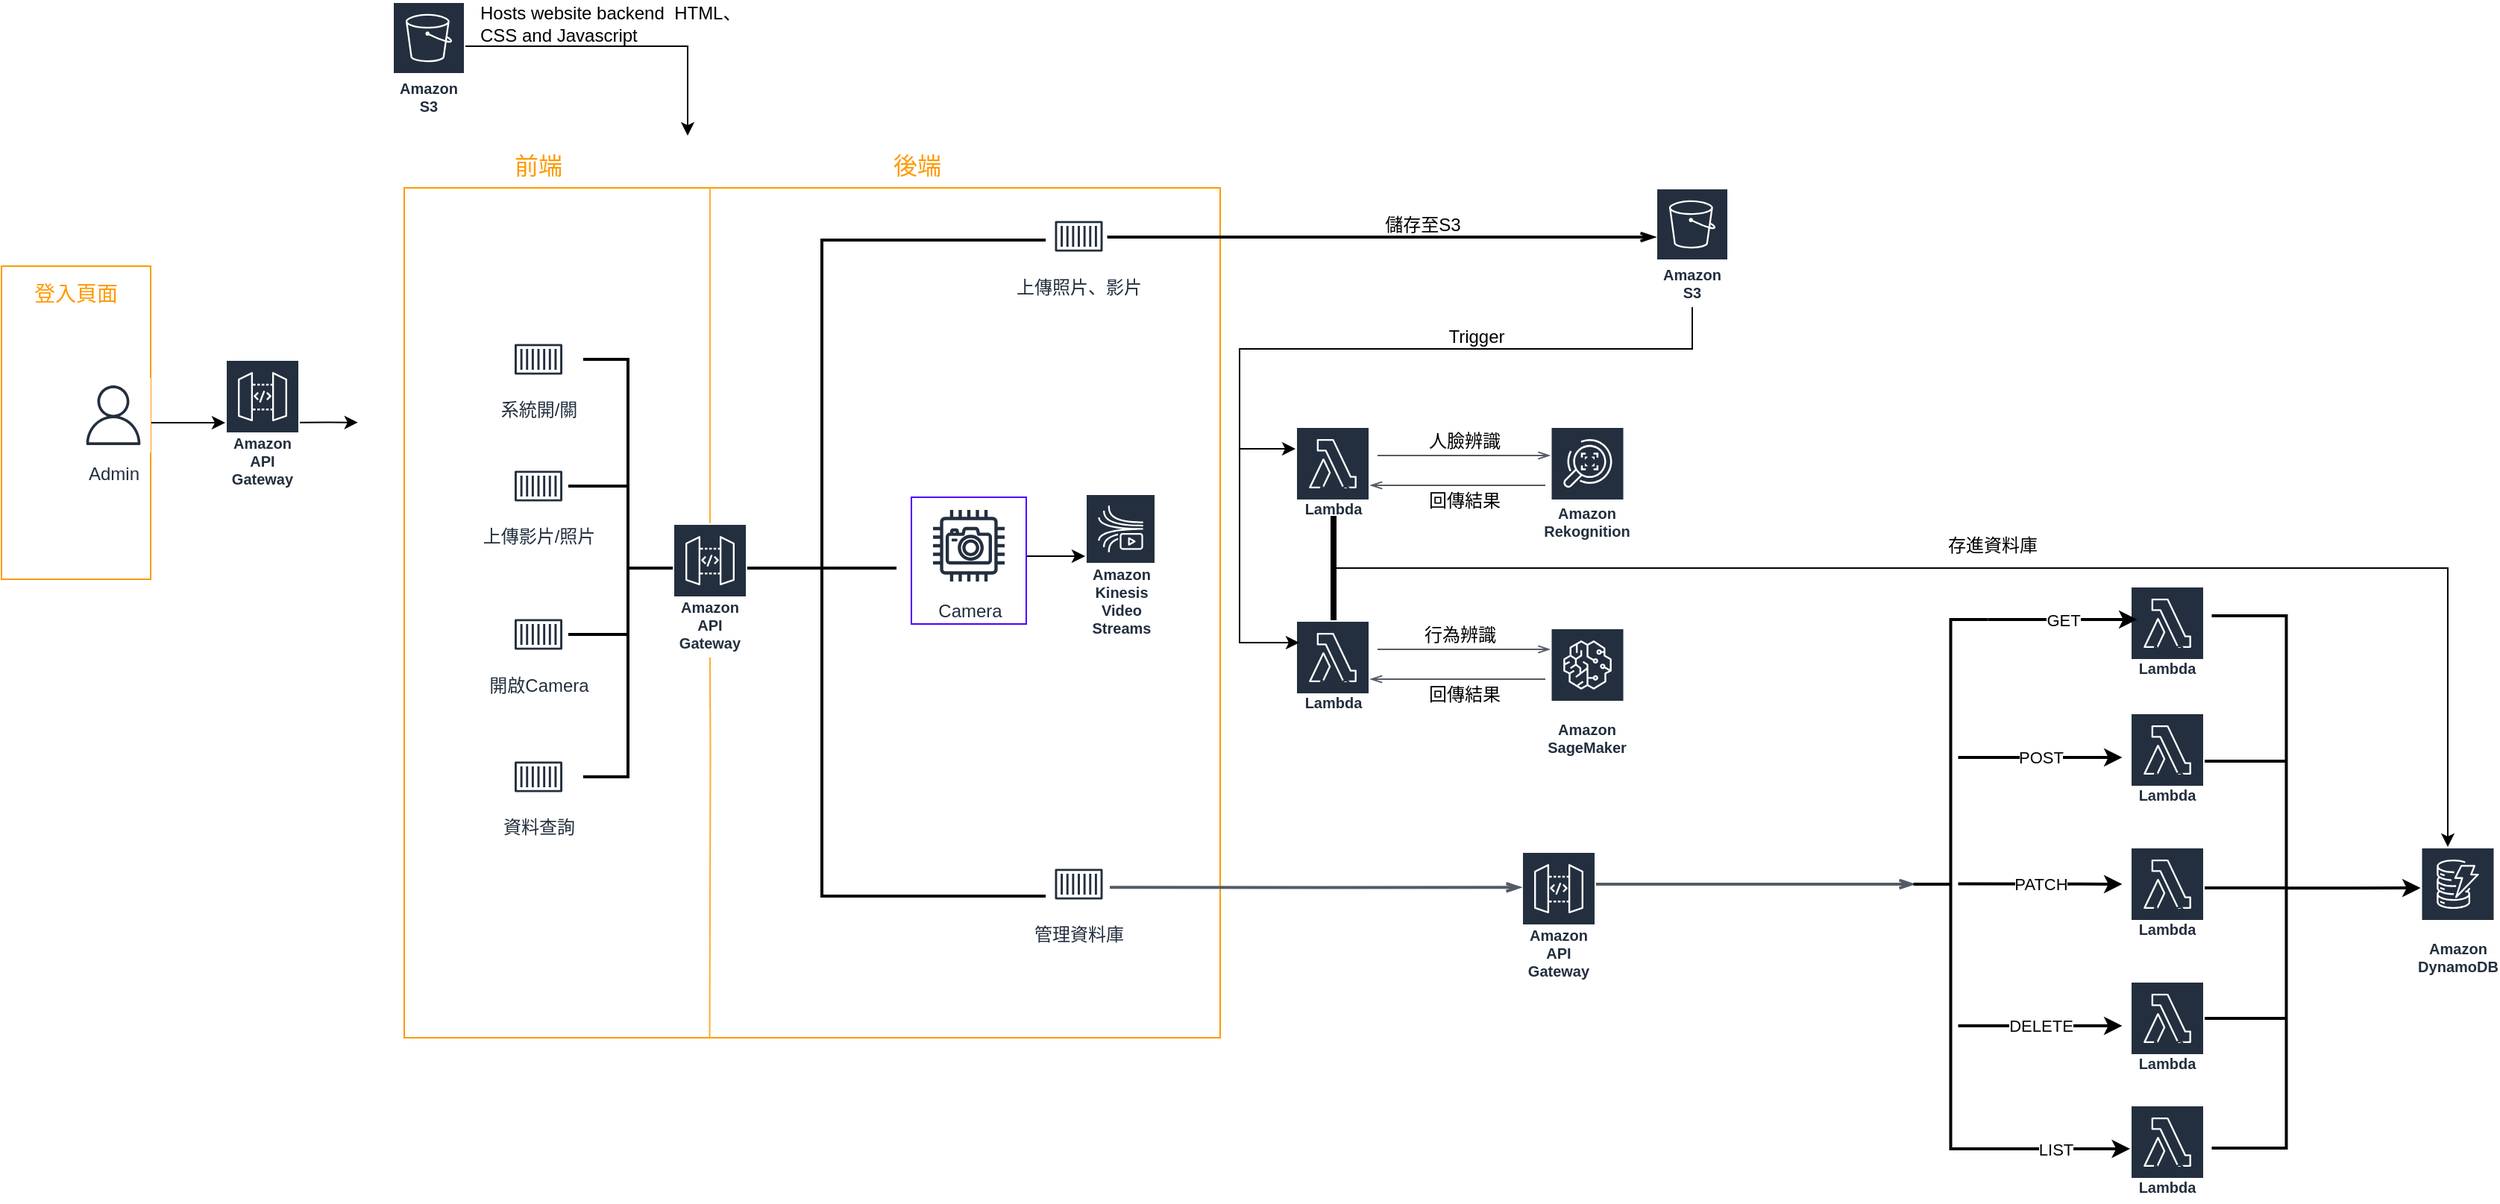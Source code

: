 <mxfile version="22.1.21" type="github">
  <diagram name="第 1 页" id="VFCjEm5W6MaqiMix1aKl">
    <mxGraphModel dx="1876" dy="578" grid="1" gridSize="10" guides="1" tooltips="1" connect="1" arrows="1" fold="1" page="1" pageScale="1" pageWidth="827" pageHeight="1169" math="0" shadow="0">
      <root>
        <mxCell id="0" />
        <mxCell id="1" parent="0" />
        <mxCell id="O1jKtoPmyAMp938oBS-_-8" value="" style="outlineConnect=0;gradientColor=none;html=1;whiteSpace=wrap;fontSize=12;fontStyle=0;strokeColor=#FF9900;fillColor=none;verticalAlign=top;align=center;fontColor=#FF9900;dashed=0;spacingTop=3;" parent="1" vertex="1">
          <mxGeometry x="-90" y="125" width="547" height="570" as="geometry" />
        </mxCell>
        <mxCell id="VvQtCBpBmSeENk6v5BYq-13" style="edgeStyle=orthogonalEdgeStyle;rounded=0;orthogonalLoop=1;jettySize=auto;html=1;" parent="1" source="O1jKtoPmyAMp938oBS-_-39" edge="1">
          <mxGeometry relative="1" as="geometry">
            <mxPoint x="-210" y="282.5" as="targetPoint" />
          </mxGeometry>
        </mxCell>
        <mxCell id="O1jKtoPmyAMp938oBS-_-39" value="&lt;font style=&quot;font-size: 14px;&quot;&gt;登入頁面&lt;/font&gt;" style="outlineConnect=0;gradientColor=none;html=1;whiteSpace=wrap;fontSize=12;fontStyle=0;strokeColor=#FF9900;fillColor=none;verticalAlign=top;align=center;fontColor=#FF9900;dashed=0;spacingTop=3;" parent="1" vertex="1">
          <mxGeometry x="-360" y="177.5" width="100" height="210" as="geometry" />
        </mxCell>
        <mxCell id="O1jKtoPmyAMp938oBS-_-2" value="Admin&lt;br&gt;" style="sketch=0;outlineConnect=0;fontColor=#232F3E;gradientColor=none;strokeColor=#232F3E;fillColor=#ffffff;dashed=0;verticalLabelPosition=bottom;verticalAlign=top;align=center;html=1;fontSize=12;fontStyle=0;aspect=fixed;shape=mxgraph.aws4.resourceIcon;resIcon=mxgraph.aws4.user;" parent="1" vertex="1">
          <mxGeometry x="-310" y="252.5" width="50" height="50" as="geometry" />
        </mxCell>
        <mxCell id="O1jKtoPmyAMp938oBS-_-15" value="管理資料庫" style="sketch=0;outlineConnect=0;fontColor=#232F3E;gradientColor=none;strokeColor=#232F3E;fillColor=#ffffff;dashed=0;verticalLabelPosition=bottom;verticalAlign=top;align=center;html=1;fontSize=12;fontStyle=0;aspect=fixed;shape=mxgraph.aws4.resourceIcon;resIcon=mxgraph.aws4.container_1;" parent="1" vertex="1">
          <mxGeometry x="342.25" y="572" width="40" height="40" as="geometry" />
        </mxCell>
        <mxCell id="O1jKtoPmyAMp938oBS-_-25" style="edgeStyle=orthogonalEdgeStyle;rounded=0;orthogonalLoop=1;jettySize=auto;html=1;exitX=0.5;exitY=1;exitDx=0;exitDy=0;" parent="1" edge="1">
          <mxGeometry relative="1" as="geometry">
            <mxPoint x="316.75" y="157.5" as="sourcePoint" />
            <mxPoint x="316.75" y="157.5" as="targetPoint" />
          </mxGeometry>
        </mxCell>
        <mxCell id="O1jKtoPmyAMp938oBS-_-31" value="Amazon DynamoDB" style="sketch=0;outlineConnect=0;fontColor=#232F3E;gradientColor=none;strokeColor=#ffffff;fillColor=#232F3E;dashed=0;verticalLabelPosition=middle;verticalAlign=bottom;align=center;html=1;whiteSpace=wrap;fontSize=10;fontStyle=1;spacing=3;shape=mxgraph.aws4.productIcon;prIcon=mxgraph.aws4.dynamodb;" parent="1" vertex="1">
          <mxGeometry x="1261.75" y="567" width="50" height="90" as="geometry" />
        </mxCell>
        <mxCell id="O1jKtoPmyAMp938oBS-_-37" value="Amazon S3" style="sketch=0;outlineConnect=0;fontColor=#232F3E;gradientColor=none;strokeColor=#ffffff;fillColor=#232F3E;dashed=0;verticalLabelPosition=middle;verticalAlign=bottom;align=center;html=1;whiteSpace=wrap;fontSize=10;fontStyle=1;spacing=3;shape=mxgraph.aws4.productIcon;prIcon=mxgraph.aws4.s3;" parent="1" vertex="1">
          <mxGeometry x="-98" width="49" height="80" as="geometry" />
        </mxCell>
        <mxCell id="O1jKtoPmyAMp938oBS-_-38" value="Hosts website backend&amp;nbsp; HTML、CSS and Javascript&amp;nbsp;&amp;nbsp;" style="text;html=1;strokeColor=none;fillColor=none;align=left;verticalAlign=middle;whiteSpace=wrap;rounded=0;" parent="1" vertex="1">
          <mxGeometry x="-41" width="201" height="30" as="geometry" />
        </mxCell>
        <mxCell id="O1jKtoPmyAMp938oBS-_-47" value="Amazon Rekognition" style="sketch=0;outlineConnect=0;fontColor=#232F3E;gradientColor=none;strokeColor=#ffffff;fillColor=#232F3E;dashed=0;verticalLabelPosition=middle;verticalAlign=bottom;align=center;html=1;whiteSpace=wrap;fontSize=10;fontStyle=1;spacing=3;shape=mxgraph.aws4.productIcon;prIcon=mxgraph.aws4.rekognition;" parent="1" vertex="1">
          <mxGeometry x="678.25" y="285" width="50" height="80" as="geometry" />
        </mxCell>
        <mxCell id="a6JBxLxwtquYG9cKJR-4-1" value="AWS Lambda" style="sketch=0;outlineConnect=0;fontColor=#232F3E;gradientColor=none;strokeColor=#ffffff;fillColor=#232F3E;dashed=0;verticalLabelPosition=middle;verticalAlign=bottom;align=center;html=1;whiteSpace=wrap;fontSize=10;fontStyle=1;spacing=3;shape=mxgraph.aws4.productIcon;prIcon=mxgraph.aws4.lambda;" parent="1" vertex="1">
          <mxGeometry x="1067" y="392" width="50" height="65" as="geometry" />
        </mxCell>
        <mxCell id="a6JBxLxwtquYG9cKJR-4-6" value="Amazon API Gateway" style="sketch=0;outlineConnect=0;fontColor=#232F3E;gradientColor=none;strokeColor=#ffffff;fillColor=#232F3E;dashed=0;verticalLabelPosition=middle;verticalAlign=bottom;align=center;html=1;whiteSpace=wrap;fontSize=10;fontStyle=1;spacing=3;shape=mxgraph.aws4.productIcon;prIcon=mxgraph.aws4.api_gateway;" parent="1" vertex="1">
          <mxGeometry x="659" y="570" width="50" height="90" as="geometry" />
        </mxCell>
        <mxCell id="a6JBxLxwtquYG9cKJR-4-8" value="" style="edgeStyle=orthogonalEdgeStyle;html=1;endArrow=openThin;elbow=vertical;startArrow=none;endFill=0;strokeColor=#545B64;rounded=0;strokeWidth=2;" parent="1" edge="1">
          <mxGeometry width="100" relative="1" as="geometry">
            <mxPoint x="383" y="594.16" as="sourcePoint" />
            <mxPoint x="659" y="594.16" as="targetPoint" />
            <Array as="points">
              <mxPoint x="520.75" y="594.16" />
              <mxPoint x="520.75" y="594.16" />
            </Array>
          </mxGeometry>
        </mxCell>
        <mxCell id="a6JBxLxwtquYG9cKJR-4-15" value="" style="edgeStyle=orthogonalEdgeStyle;html=1;endArrow=openThin;elbow=vertical;startArrow=none;endFill=0;strokeColor=#545B64;rounded=0;entryX=0;entryY=0.5;entryDx=0;entryDy=0;entryPerimeter=0;strokeWidth=2;" parent="1" source="a6JBxLxwtquYG9cKJR-4-6" edge="1">
          <mxGeometry width="100" relative="1" as="geometry">
            <mxPoint x="709" y="604.5" as="sourcePoint" />
            <mxPoint x="922.5" y="592" as="targetPoint" />
            <Array as="points">
              <mxPoint x="720" y="592" />
              <mxPoint x="720" y="592" />
            </Array>
          </mxGeometry>
        </mxCell>
        <mxCell id="a6JBxLxwtquYG9cKJR-4-18" style="edgeStyle=orthogonalEdgeStyle;rounded=0;orthogonalLoop=1;jettySize=auto;html=1;" parent="1" source="O1jKtoPmyAMp938oBS-_-37" edge="1">
          <mxGeometry relative="1" as="geometry">
            <mxPoint x="100" y="90" as="targetPoint" />
            <Array as="points">
              <mxPoint x="100" y="30" />
              <mxPoint x="100" y="90" />
            </Array>
          </mxGeometry>
        </mxCell>
        <mxCell id="pPQGrUG8o8pBh9T2TDlA-6" style="edgeStyle=orthogonalEdgeStyle;rounded=0;orthogonalLoop=1;jettySize=auto;html=1;" parent="1" source="a6JBxLxwtquYG9cKJR-4-19" target="pPQGrUG8o8pBh9T2TDlA-1" edge="1">
          <mxGeometry relative="1" as="geometry">
            <mxPoint x="470" y="320" as="targetPoint" />
            <Array as="points">
              <mxPoint x="773" y="233" />
              <mxPoint x="470" y="233" />
              <mxPoint x="470" y="300" />
            </Array>
          </mxGeometry>
        </mxCell>
        <mxCell id="a6JBxLxwtquYG9cKJR-4-19" value="Amazon S3" style="sketch=0;outlineConnect=0;fontColor=#232F3E;gradientColor=none;strokeColor=#ffffff;fillColor=#232F3E;dashed=0;verticalLabelPosition=middle;verticalAlign=bottom;align=center;html=1;whiteSpace=wrap;fontSize=10;fontStyle=1;spacing=3;shape=mxgraph.aws4.productIcon;prIcon=mxgraph.aws4.s3;" parent="1" vertex="1">
          <mxGeometry x="749" y="125" width="49" height="80" as="geometry" />
        </mxCell>
        <mxCell id="a6JBxLxwtquYG9cKJR-4-24" value="上傳照片、影片" style="sketch=0;outlineConnect=0;fontColor=#232F3E;gradientColor=none;strokeColor=#232F3E;fillColor=#ffffff;dashed=0;verticalLabelPosition=bottom;verticalAlign=top;align=center;html=1;fontSize=12;fontStyle=0;aspect=fixed;shape=mxgraph.aws4.resourceIcon;resIcon=mxgraph.aws4.container_1;" parent="1" vertex="1">
          <mxGeometry x="342.25" y="137.5" width="40" height="40" as="geometry" />
        </mxCell>
        <mxCell id="a6JBxLxwtquYG9cKJR-4-30" value="儲存至S3" style="text;html=1;strokeColor=none;fillColor=none;align=center;verticalAlign=middle;whiteSpace=wrap;rounded=0;" parent="1" vertex="1">
          <mxGeometry x="507.5" y="135" width="170" height="30" as="geometry" />
        </mxCell>
        <mxCell id="a6JBxLxwtquYG9cKJR-4-31" value="" style="edgeStyle=orthogonalEdgeStyle;html=1;endArrow=openThin;elbow=vertical;startArrow=none;endFill=0;strokeColor=#000000;rounded=0;strokeWidth=2;" parent="1" target="a6JBxLxwtquYG9cKJR-4-19" edge="1">
          <mxGeometry width="100" relative="1" as="geometry">
            <mxPoint x="382.25" y="157" as="sourcePoint" />
            <mxPoint x="498.25" y="157" as="targetPoint" />
            <Array as="points">
              <mxPoint x="382" y="158" />
            </Array>
          </mxGeometry>
        </mxCell>
        <mxCell id="pPQGrUG8o8pBh9T2TDlA-1" value="AWS Lambda" style="sketch=0;outlineConnect=0;fontColor=#232F3E;gradientColor=none;strokeColor=#ffffff;fillColor=#232F3E;dashed=0;verticalLabelPosition=middle;verticalAlign=bottom;align=center;html=1;whiteSpace=wrap;fontSize=10;fontStyle=1;spacing=3;shape=mxgraph.aws4.productIcon;prIcon=mxgraph.aws4.lambda;" parent="1" vertex="1">
          <mxGeometry x="507.5" y="285" width="50" height="65" as="geometry" />
        </mxCell>
        <mxCell id="pPQGrUG8o8pBh9T2TDlA-9" style="edgeStyle=orthogonalEdgeStyle;rounded=0;orthogonalLoop=1;jettySize=auto;html=1;" parent="1" source="VvQtCBpBmSeENk6v5BYq-33" target="O1jKtoPmyAMp938oBS-_-31" edge="1">
          <mxGeometry relative="1" as="geometry">
            <mxPoint x="1287" y="570" as="targetPoint" />
            <mxPoint x="538" y="380" as="sourcePoint" />
            <Array as="points">
              <mxPoint x="1280" y="380" />
            </Array>
          </mxGeometry>
        </mxCell>
        <mxCell id="pPQGrUG8o8pBh9T2TDlA-4" value="" style="edgeStyle=orthogonalEdgeStyle;html=1;endArrow=openThin;elbow=vertical;startArrow=none;endFill=0;strokeColor=#545B64;rounded=0;" parent="1" edge="1">
          <mxGeometry width="100" relative="1" as="geometry">
            <mxPoint x="562.5" y="304.5" as="sourcePoint" />
            <mxPoint x="678.25" y="304.5" as="targetPoint" />
          </mxGeometry>
        </mxCell>
        <mxCell id="pPQGrUG8o8pBh9T2TDlA-7" value="Trigger" style="text;html=1;strokeColor=none;fillColor=none;align=center;verticalAlign=middle;whiteSpace=wrap;rounded=0;" parent="1" vertex="1">
          <mxGeometry x="599" y="210" width="60" height="30" as="geometry" />
        </mxCell>
        <mxCell id="pPQGrUG8o8pBh9T2TDlA-8" value="人臉辨識" style="text;html=1;strokeColor=none;fillColor=none;align=center;verticalAlign=middle;whiteSpace=wrap;rounded=0;" parent="1" vertex="1">
          <mxGeometry x="591" y="280" width="60" height="30" as="geometry" />
        </mxCell>
        <mxCell id="pPQGrUG8o8pBh9T2TDlA-14" value="&lt;font color=&quot;#ff9900&quot; style=&quot;font-size: 16px;&quot;&gt;後端&lt;/font&gt;" style="text;html=1;strokeColor=none;fillColor=none;align=center;verticalAlign=middle;whiteSpace=wrap;rounded=0;fontSize=16;" parent="1" vertex="1">
          <mxGeometry x="139" y="95" width="230" height="30" as="geometry" />
        </mxCell>
        <mxCell id="pPQGrUG8o8pBh9T2TDlA-15" value="&lt;font color=&quot;#ff9900&quot; style=&quot;font-size: 16px;&quot;&gt;前端&lt;/font&gt;" style="text;html=1;strokeColor=none;fillColor=none;align=center;verticalAlign=middle;whiteSpace=wrap;rounded=0;fontSize=16;" parent="1" vertex="1">
          <mxGeometry x="-75.75" y="95" width="151.5" height="30" as="geometry" />
        </mxCell>
        <mxCell id="-sES5BDnEpW2IbtICMvI-5" style="edgeStyle=orthogonalEdgeStyle;rounded=0;orthogonalLoop=1;jettySize=auto;html=1;" edge="1" parent="1" source="pPQGrUG8o8pBh9T2TDlA-26" target="-sES5BDnEpW2IbtICMvI-1">
          <mxGeometry relative="1" as="geometry">
            <Array as="points">
              <mxPoint x="360" y="372" />
              <mxPoint x="360" y="372" />
            </Array>
          </mxGeometry>
        </mxCell>
        <mxCell id="pPQGrUG8o8pBh9T2TDlA-26" value="" style="outlineConnect=0;gradientColor=none;html=1;whiteSpace=wrap;fontSize=12;fontStyle=0;strokeColor=#4c00ff;fillColor=none;verticalAlign=top;align=center;fontColor=#0062ff;dashed=0;spacingTop=3;" parent="1" vertex="1">
          <mxGeometry x="250" y="332.5" width="77" height="85" as="geometry" />
        </mxCell>
        <mxCell id="Vm1vwxEjEGVl82Kh1ue6-2" value="" style="edgeStyle=orthogonalEdgeStyle;html=1;endArrow=none;elbow=vertical;startArrow=openThin;startFill=0;strokeColor=#545B64;rounded=0;" parent="1" edge="1">
          <mxGeometry width="100" relative="1" as="geometry">
            <mxPoint x="557.5" y="324.5" as="sourcePoint" />
            <mxPoint x="675" y="324.5" as="targetPoint" />
          </mxGeometry>
        </mxCell>
        <mxCell id="Vm1vwxEjEGVl82Kh1ue6-3" value="回傳結果" style="text;html=1;strokeColor=none;fillColor=none;align=center;verticalAlign=middle;whiteSpace=wrap;rounded=0;" parent="1" vertex="1">
          <mxGeometry x="570" y="320" width="102" height="30" as="geometry" />
        </mxCell>
        <mxCell id="Vm1vwxEjEGVl82Kh1ue6-5" value="存進資料庫" style="text;html=1;strokeColor=none;fillColor=none;align=center;verticalAlign=middle;whiteSpace=wrap;rounded=0;" parent="1" vertex="1">
          <mxGeometry x="930" y="350" width="90" height="30" as="geometry" />
        </mxCell>
        <mxCell id="Vm1vwxEjEGVl82Kh1ue6-13" value="資料查詢" style="sketch=0;outlineConnect=0;fontColor=#232F3E;gradientColor=none;strokeColor=#232F3E;fillColor=#ffffff;dashed=0;verticalLabelPosition=bottom;verticalAlign=top;align=center;html=1;fontSize=12;fontStyle=0;aspect=fixed;shape=mxgraph.aws4.resourceIcon;resIcon=mxgraph.aws4.container_1;" parent="1" vertex="1">
          <mxGeometry x="-20" y="500" width="40" height="40" as="geometry" />
        </mxCell>
        <mxCell id="8HAPZSc-oPPEdkhKKwZJ-7" value="AWS Lambda" style="sketch=0;outlineConnect=0;fontColor=#232F3E;gradientColor=none;strokeColor=#ffffff;fillColor=#232F3E;dashed=0;verticalLabelPosition=middle;verticalAlign=bottom;align=center;html=1;whiteSpace=wrap;fontSize=10;fontStyle=1;spacing=3;shape=mxgraph.aws4.productIcon;prIcon=mxgraph.aws4.lambda;" parent="1" vertex="1">
          <mxGeometry x="507.5" y="415" width="50" height="65" as="geometry" />
        </mxCell>
        <mxCell id="8HAPZSc-oPPEdkhKKwZJ-8" value="" style="edgeStyle=orthogonalEdgeStyle;html=1;endArrow=openThin;elbow=vertical;startArrow=none;endFill=0;strokeColor=#545B64;rounded=0;" parent="1" edge="1">
          <mxGeometry width="100" relative="1" as="geometry">
            <mxPoint x="562.5" y="434.5" as="sourcePoint" />
            <mxPoint x="678.25" y="434.5" as="targetPoint" />
          </mxGeometry>
        </mxCell>
        <mxCell id="8HAPZSc-oPPEdkhKKwZJ-11" value="" style="edgeStyle=orthogonalEdgeStyle;html=1;endArrow=none;elbow=vertical;startArrow=openThin;startFill=0;strokeColor=#545B64;rounded=0;" parent="1" edge="1">
          <mxGeometry width="100" relative="1" as="geometry">
            <mxPoint x="557.5" y="454.5" as="sourcePoint" />
            <mxPoint x="675" y="454.5" as="targetPoint" />
          </mxGeometry>
        </mxCell>
        <mxCell id="8HAPZSc-oPPEdkhKKwZJ-12" value="回傳結果" style="text;html=1;strokeColor=none;fillColor=none;align=center;verticalAlign=middle;whiteSpace=wrap;rounded=0;" parent="1" vertex="1">
          <mxGeometry x="570" y="450" width="102" height="30" as="geometry" />
        </mxCell>
        <mxCell id="8HAPZSc-oPPEdkhKKwZJ-14" value="行為辨識" style="text;html=1;strokeColor=none;fillColor=none;align=center;verticalAlign=middle;whiteSpace=wrap;rounded=0;" parent="1" vertex="1">
          <mxGeometry x="587.5" y="410" width="60" height="30" as="geometry" />
        </mxCell>
        <mxCell id="8HAPZSc-oPPEdkhKKwZJ-21" value="" style="strokeWidth=2;html=1;shape=mxgraph.flowchart.annotation_2;align=left;labelPosition=right;pointerEvents=1;" parent="1" vertex="1">
          <mxGeometry x="140" y="160" width="100" height="440" as="geometry" />
        </mxCell>
        <mxCell id="8HAPZSc-oPPEdkhKKwZJ-33" value="" style="strokeWidth=2;html=1;shape=mxgraph.flowchart.annotation_2;align=left;labelPosition=right;pointerEvents=1;" parent="1" vertex="1">
          <mxGeometry x="921.75" y="414.5" width="50" height="355" as="geometry" />
        </mxCell>
        <mxCell id="8HAPZSc-oPPEdkhKKwZJ-35" value="AWS Lambda" style="sketch=0;outlineConnect=0;fontColor=#232F3E;gradientColor=none;strokeColor=#ffffff;fillColor=#232F3E;dashed=0;verticalLabelPosition=middle;verticalAlign=bottom;align=center;html=1;whiteSpace=wrap;fontSize=10;fontStyle=1;spacing=3;shape=mxgraph.aws4.productIcon;prIcon=mxgraph.aws4.lambda;" parent="1" vertex="1">
          <mxGeometry x="1067" y="477" width="50" height="65" as="geometry" />
        </mxCell>
        <mxCell id="8HAPZSc-oPPEdkhKKwZJ-36" value="AWS Lambda" style="sketch=0;outlineConnect=0;fontColor=#232F3E;gradientColor=none;strokeColor=#ffffff;fillColor=#232F3E;dashed=0;verticalLabelPosition=middle;verticalAlign=bottom;align=center;html=1;whiteSpace=wrap;fontSize=10;fontStyle=1;spacing=3;shape=mxgraph.aws4.productIcon;prIcon=mxgraph.aws4.lambda;" parent="1" vertex="1">
          <mxGeometry x="1067" y="567" width="50" height="65" as="geometry" />
        </mxCell>
        <mxCell id="8HAPZSc-oPPEdkhKKwZJ-37" value="AWS Lambda" style="sketch=0;outlineConnect=0;fontColor=#232F3E;gradientColor=none;strokeColor=#ffffff;fillColor=#232F3E;dashed=0;verticalLabelPosition=middle;verticalAlign=bottom;align=center;html=1;whiteSpace=wrap;fontSize=10;fontStyle=1;spacing=3;shape=mxgraph.aws4.productIcon;prIcon=mxgraph.aws4.lambda;" parent="1" vertex="1">
          <mxGeometry x="1067" y="657" width="50" height="65" as="geometry" />
        </mxCell>
        <mxCell id="8HAPZSc-oPPEdkhKKwZJ-38" value="AWS Lambda" style="sketch=0;outlineConnect=0;fontColor=#232F3E;gradientColor=none;strokeColor=#ffffff;fillColor=#232F3E;dashed=0;verticalLabelPosition=middle;verticalAlign=bottom;align=center;html=1;whiteSpace=wrap;fontSize=10;fontStyle=1;spacing=3;shape=mxgraph.aws4.productIcon;prIcon=mxgraph.aws4.lambda;" parent="1" vertex="1">
          <mxGeometry x="1067" y="740" width="50" height="65" as="geometry" />
        </mxCell>
        <mxCell id="8HAPZSc-oPPEdkhKKwZJ-46" value="" style="endArrow=classic;html=1;rounded=0;strokeWidth=2;" parent="1" edge="1">
          <mxGeometry relative="1" as="geometry">
            <mxPoint x="971.75" y="414.5" as="sourcePoint" />
            <mxPoint x="1071.75" y="414.5" as="targetPoint" />
          </mxGeometry>
        </mxCell>
        <mxCell id="8HAPZSc-oPPEdkhKKwZJ-47" value="GET" style="edgeLabel;resizable=0;html=1;align=center;verticalAlign=middle;" parent="8HAPZSc-oPPEdkhKKwZJ-46" connectable="0" vertex="1">
          <mxGeometry relative="1" as="geometry" />
        </mxCell>
        <mxCell id="8HAPZSc-oPPEdkhKKwZJ-48" value="" style="endArrow=classic;html=1;rounded=0;strokeWidth=2;" parent="1" edge="1">
          <mxGeometry relative="1" as="geometry">
            <mxPoint x="951.75" y="507" as="sourcePoint" />
            <mxPoint x="1061.75" y="507" as="targetPoint" />
          </mxGeometry>
        </mxCell>
        <mxCell id="8HAPZSc-oPPEdkhKKwZJ-49" value="POST" style="edgeLabel;resizable=0;html=1;align=center;verticalAlign=middle;" parent="8HAPZSc-oPPEdkhKKwZJ-48" connectable="0" vertex="1">
          <mxGeometry relative="1" as="geometry" />
        </mxCell>
        <mxCell id="8HAPZSc-oPPEdkhKKwZJ-50" value="" style="endArrow=classic;html=1;rounded=0;strokeWidth=2;" parent="1" edge="1">
          <mxGeometry relative="1" as="geometry">
            <mxPoint x="951.75" y="591.71" as="sourcePoint" />
            <mxPoint x="1061.75" y="592" as="targetPoint" />
          </mxGeometry>
        </mxCell>
        <mxCell id="8HAPZSc-oPPEdkhKKwZJ-51" value="PATCH" style="edgeLabel;resizable=0;html=1;align=center;verticalAlign=middle;" parent="8HAPZSc-oPPEdkhKKwZJ-50" connectable="0" vertex="1">
          <mxGeometry relative="1" as="geometry" />
        </mxCell>
        <mxCell id="8HAPZSc-oPPEdkhKKwZJ-52" value="" style="endArrow=classic;html=1;rounded=0;strokeWidth=2;" parent="1" edge="1">
          <mxGeometry relative="1" as="geometry">
            <mxPoint x="951.75" y="687" as="sourcePoint" />
            <mxPoint x="1061.75" y="687" as="targetPoint" />
          </mxGeometry>
        </mxCell>
        <mxCell id="8HAPZSc-oPPEdkhKKwZJ-53" value="DELETE" style="edgeLabel;resizable=0;html=1;align=center;verticalAlign=middle;" parent="8HAPZSc-oPPEdkhKKwZJ-52" connectable="0" vertex="1">
          <mxGeometry relative="1" as="geometry" />
        </mxCell>
        <mxCell id="8HAPZSc-oPPEdkhKKwZJ-54" value="" style="endArrow=classic;html=1;rounded=0;strokeWidth=2;" parent="1" edge="1">
          <mxGeometry relative="1" as="geometry">
            <mxPoint x="967" y="769.5" as="sourcePoint" />
            <mxPoint x="1067" y="769.5" as="targetPoint" />
          </mxGeometry>
        </mxCell>
        <mxCell id="8HAPZSc-oPPEdkhKKwZJ-55" value="LIST" style="edgeLabel;resizable=0;html=1;align=center;verticalAlign=middle;" parent="8HAPZSc-oPPEdkhKKwZJ-54" connectable="0" vertex="1">
          <mxGeometry relative="1" as="geometry" />
        </mxCell>
        <mxCell id="8HAPZSc-oPPEdkhKKwZJ-57" style="edgeStyle=orthogonalEdgeStyle;rounded=0;orthogonalLoop=1;jettySize=auto;html=1;entryX=0;entryY=0.306;entryDx=0;entryDy=0;entryPerimeter=0;exitX=1.003;exitY=0.512;exitDx=0;exitDy=0;exitPerimeter=0;strokeWidth=2;" parent="1" source="VvQtCBpBmSeENk6v5BYq-16" target="O1jKtoPmyAMp938oBS-_-31" edge="1">
          <mxGeometry relative="1" as="geometry">
            <mxPoint x="1261.75" y="607.5" as="targetPoint" />
            <Array as="points" />
          </mxGeometry>
        </mxCell>
        <mxCell id="8HAPZSc-oPPEdkhKKwZJ-56" value="" style="strokeWidth=2;html=1;shape=mxgraph.flowchart.annotation_1;align=left;pointerEvents=1;rotation=-180;" parent="1" vertex="1">
          <mxGeometry x="1121.75" y="412" width="50" height="357" as="geometry" />
        </mxCell>
        <mxCell id="VvQtCBpBmSeENk6v5BYq-1" value="Amazon SageMaker" style="sketch=0;outlineConnect=0;fontColor=#232F3E;gradientColor=none;strokeColor=#ffffff;fillColor=#232F3E;dashed=0;verticalLabelPosition=middle;verticalAlign=bottom;align=center;html=1;whiteSpace=wrap;fontSize=10;fontStyle=1;spacing=3;shape=mxgraph.aws4.productIcon;prIcon=mxgraph.aws4.sagemaker;" parent="1" vertex="1">
          <mxGeometry x="678.25" y="420" width="50" height="90" as="geometry" />
        </mxCell>
        <mxCell id="Vm1vwxEjEGVl82Kh1ue6-8" value="Camera" style="sketch=0;outlineConnect=0;fontColor=#232F3E;gradientColor=none;strokeColor=#232F3E;fillColor=#ffffff;dashed=0;verticalLabelPosition=bottom;verticalAlign=top;align=center;html=1;fontSize=12;fontStyle=0;aspect=fixed;shape=mxgraph.aws4.resourceIcon;resIcon=mxgraph.aws4.camera;" parent="1" vertex="1">
          <mxGeometry x="258.5" y="335" width="60" height="60" as="geometry" />
        </mxCell>
        <mxCell id="VvQtCBpBmSeENk6v5BYq-14" value="系統開/關" style="sketch=0;outlineConnect=0;fontColor=#232F3E;gradientColor=none;strokeColor=#232F3E;fillColor=#ffffff;dashed=0;verticalLabelPosition=bottom;verticalAlign=top;align=center;html=1;fontSize=12;fontStyle=0;aspect=fixed;shape=mxgraph.aws4.resourceIcon;resIcon=mxgraph.aws4.container_1;" parent="1" vertex="1">
          <mxGeometry x="-20" y="220" width="40" height="40" as="geometry" />
        </mxCell>
        <mxCell id="VvQtCBpBmSeENk6v5BYq-15" value="" style="line;strokeWidth=2;rotatable=0;dashed=0;labelPosition=right;align=left;verticalAlign=middle;spacingTop=0;spacingLeft=6;points=[];portConstraint=eastwest;" parent="1" vertex="1">
          <mxGeometry x="1117" y="504.5" width="54.75" height="10" as="geometry" />
        </mxCell>
        <mxCell id="VvQtCBpBmSeENk6v5BYq-16" value="" style="line;strokeWidth=2;rotatable=0;dashed=0;labelPosition=right;align=left;verticalAlign=middle;spacingTop=0;spacingLeft=6;points=[];portConstraint=eastwest;" parent="1" vertex="1">
          <mxGeometry x="1117" y="589.5" width="54.75" height="10" as="geometry" />
        </mxCell>
        <mxCell id="VvQtCBpBmSeENk6v5BYq-17" value="" style="line;strokeWidth=2;rotatable=0;dashed=0;labelPosition=right;align=left;verticalAlign=middle;spacingTop=0;spacingLeft=6;points=[];portConstraint=eastwest;" parent="1" vertex="1">
          <mxGeometry x="1117" y="677" width="54.75" height="10" as="geometry" />
        </mxCell>
        <mxCell id="VvQtCBpBmSeENk6v5BYq-22" value="" style="endArrow=none;html=1;rounded=0;strokeColor=#fead32;" parent="1" source="8HAPZSc-oPPEdkhKKwZJ-15" edge="1">
          <mxGeometry width="50" height="50" relative="1" as="geometry">
            <mxPoint x="111" y="690" as="sourcePoint" />
            <mxPoint x="115" y="125" as="targetPoint" />
            <Array as="points" />
          </mxGeometry>
        </mxCell>
        <mxCell id="VvQtCBpBmSeENk6v5BYq-24" value="" style="strokeWidth=2;html=1;shape=mxgraph.flowchart.annotation_2;align=left;labelPosition=right;pointerEvents=1;rotation=-180;" parent="1" vertex="1">
          <mxGeometry x="30" y="240" width="60" height="280" as="geometry" />
        </mxCell>
        <mxCell id="VvQtCBpBmSeENk6v5BYq-28" style="edgeStyle=orthogonalEdgeStyle;rounded=0;orthogonalLoop=1;jettySize=auto;html=1;entryX=-0.002;entryY=0.326;entryDx=0;entryDy=0;entryPerimeter=0;" parent="1" edge="1">
          <mxGeometry relative="1" as="geometry">
            <mxPoint x="-160" y="282.33" as="sourcePoint" />
            <mxPoint x="-121.094" y="282.35" as="targetPoint" />
            <Array as="points">
              <mxPoint x="-140" y="282.53" />
            </Array>
          </mxGeometry>
        </mxCell>
        <mxCell id="8HAPZSc-oPPEdkhKKwZJ-27" value="Amazon API Gateway" style="sketch=0;outlineConnect=0;fontColor=#232F3E;gradientColor=none;strokeColor=#ffffff;fillColor=#232F3E;dashed=0;verticalLabelPosition=middle;verticalAlign=bottom;align=center;html=1;whiteSpace=wrap;fontSize=10;fontStyle=1;spacing=3;shape=mxgraph.aws4.productIcon;prIcon=mxgraph.aws4.api_gateway;" parent="1" vertex="1">
          <mxGeometry x="-210" y="240" width="50" height="90" as="geometry" />
        </mxCell>
        <mxCell id="VvQtCBpBmSeENk6v5BYq-30" value="" style="endArrow=classic;html=1;rounded=0;" parent="1" edge="1">
          <mxGeometry width="50" height="50" relative="1" as="geometry">
            <mxPoint x="470" y="290" as="sourcePoint" />
            <mxPoint x="510" y="430" as="targetPoint" />
            <Array as="points">
              <mxPoint x="470" y="430" />
              <mxPoint x="490" y="430" />
            </Array>
          </mxGeometry>
        </mxCell>
        <mxCell id="VvQtCBpBmSeENk6v5BYq-33" value="" style="line;strokeWidth=4;direction=south;html=1;perimeter=backbonePerimeter;points=[];outlineConnect=0;" parent="1" vertex="1">
          <mxGeometry x="528" y="345" width="10" height="70" as="geometry" />
        </mxCell>
        <mxCell id="VvQtCBpBmSeENk6v5BYq-34" value="" style="endArrow=none;html=1;rounded=0;strokeColor=#fead32;" parent="1" edge="1">
          <mxGeometry width="50" height="50" relative="1" as="geometry">
            <mxPoint x="114.75" y="695" as="sourcePoint" />
            <mxPoint x="115.05" y="475" as="targetPoint" />
            <Array as="points">
              <mxPoint x="115.25" y="505" />
              <mxPoint x="115" y="440" />
            </Array>
          </mxGeometry>
        </mxCell>
        <mxCell id="8HAPZSc-oPPEdkhKKwZJ-15" value="Amazon API Gateway" style="sketch=0;outlineConnect=0;fontColor=#232F3E;gradientColor=none;strokeColor=#ffffff;fillColor=#232F3E;dashed=0;verticalLabelPosition=middle;verticalAlign=bottom;align=center;html=1;whiteSpace=wrap;fontSize=10;fontStyle=1;spacing=3;shape=mxgraph.aws4.productIcon;prIcon=mxgraph.aws4.api_gateway;" parent="1" vertex="1">
          <mxGeometry x="90" y="350" width="50" height="90" as="geometry" />
        </mxCell>
        <mxCell id="-sES5BDnEpW2IbtICMvI-1" value="Amazon Kinesis Video Streams" style="sketch=0;outlineConnect=0;fontColor=#232F3E;gradientColor=none;strokeColor=#ffffff;fillColor=#232F3E;dashed=0;verticalLabelPosition=middle;verticalAlign=bottom;align=center;html=1;whiteSpace=wrap;fontSize=10;fontStyle=1;spacing=3;shape=mxgraph.aws4.productIcon;prIcon=mxgraph.aws4.kinesis_video_streams;" vertex="1" parent="1">
          <mxGeometry x="366.5" y="330" width="47.5" height="100" as="geometry" />
        </mxCell>
        <mxCell id="-sES5BDnEpW2IbtICMvI-7" value="上傳影片/照片" style="sketch=0;outlineConnect=0;fontColor=#232F3E;gradientColor=none;strokeColor=#232F3E;fillColor=#ffffff;dashed=0;verticalLabelPosition=bottom;verticalAlign=top;align=center;html=1;fontSize=12;fontStyle=0;aspect=fixed;shape=mxgraph.aws4.resourceIcon;resIcon=mxgraph.aws4.container_1;" vertex="1" parent="1">
          <mxGeometry x="-20" y="305" width="40" height="40" as="geometry" />
        </mxCell>
        <mxCell id="-sES5BDnEpW2IbtICMvI-9" value="開啟Camera" style="sketch=0;outlineConnect=0;fontColor=#232F3E;gradientColor=none;strokeColor=#232F3E;fillColor=#ffffff;dashed=0;verticalLabelPosition=bottom;verticalAlign=top;align=center;html=1;fontSize=12;fontStyle=0;aspect=fixed;shape=mxgraph.aws4.resourceIcon;resIcon=mxgraph.aws4.container_1;" vertex="1" parent="1">
          <mxGeometry x="-20" y="404.5" width="40" height="40" as="geometry" />
        </mxCell>
        <mxCell id="-sES5BDnEpW2IbtICMvI-11" value="" style="line;strokeWidth=2;fillColor=none;align=left;verticalAlign=middle;spacingTop=-1;spacingLeft=3;spacingRight=3;rotatable=0;labelPosition=right;points=[];portConstraint=eastwest;strokeColor=inherit;" vertex="1" parent="1">
          <mxGeometry x="20" y="321" width="40" height="8" as="geometry" />
        </mxCell>
        <mxCell id="-sES5BDnEpW2IbtICMvI-12" value="" style="line;strokeWidth=2;fillColor=none;align=left;verticalAlign=middle;spacingTop=-1;spacingLeft=3;spacingRight=3;rotatable=0;labelPosition=right;points=[];portConstraint=eastwest;strokeColor=inherit;" vertex="1" parent="1">
          <mxGeometry x="20" y="420.5" width="40" height="8" as="geometry" />
        </mxCell>
        <mxCell id="-sES5BDnEpW2IbtICMvI-13" value="" style="line;strokeWidth=2;fillColor=none;align=left;verticalAlign=middle;spacingTop=-1;spacingLeft=3;spacingRight=3;rotatable=0;labelPosition=right;points=[];portConstraint=eastwest;strokeColor=inherit;" vertex="1" parent="1">
          <mxGeometry x="190" y="376" width="50" height="8" as="geometry" />
        </mxCell>
        <mxCell id="-sES5BDnEpW2IbtICMvI-15" value="" style="line;strokeWidth=2;fillColor=none;align=left;verticalAlign=middle;spacingTop=-1;spacingLeft=3;spacingRight=3;rotatable=0;labelPosition=right;points=[];portConstraint=eastwest;strokeColor=inherit;" vertex="1" parent="1">
          <mxGeometry x="240" y="596" width="100" height="8" as="geometry" />
        </mxCell>
        <mxCell id="-sES5BDnEpW2IbtICMvI-16" value="" style="line;strokeWidth=2;fillColor=none;align=left;verticalAlign=middle;spacingTop=-1;spacingLeft=3;spacingRight=3;rotatable=0;labelPosition=right;points=[];portConstraint=eastwest;strokeColor=inherit;" vertex="1" parent="1">
          <mxGeometry x="240" y="156" width="100" height="8" as="geometry" />
        </mxCell>
      </root>
    </mxGraphModel>
  </diagram>
</mxfile>
